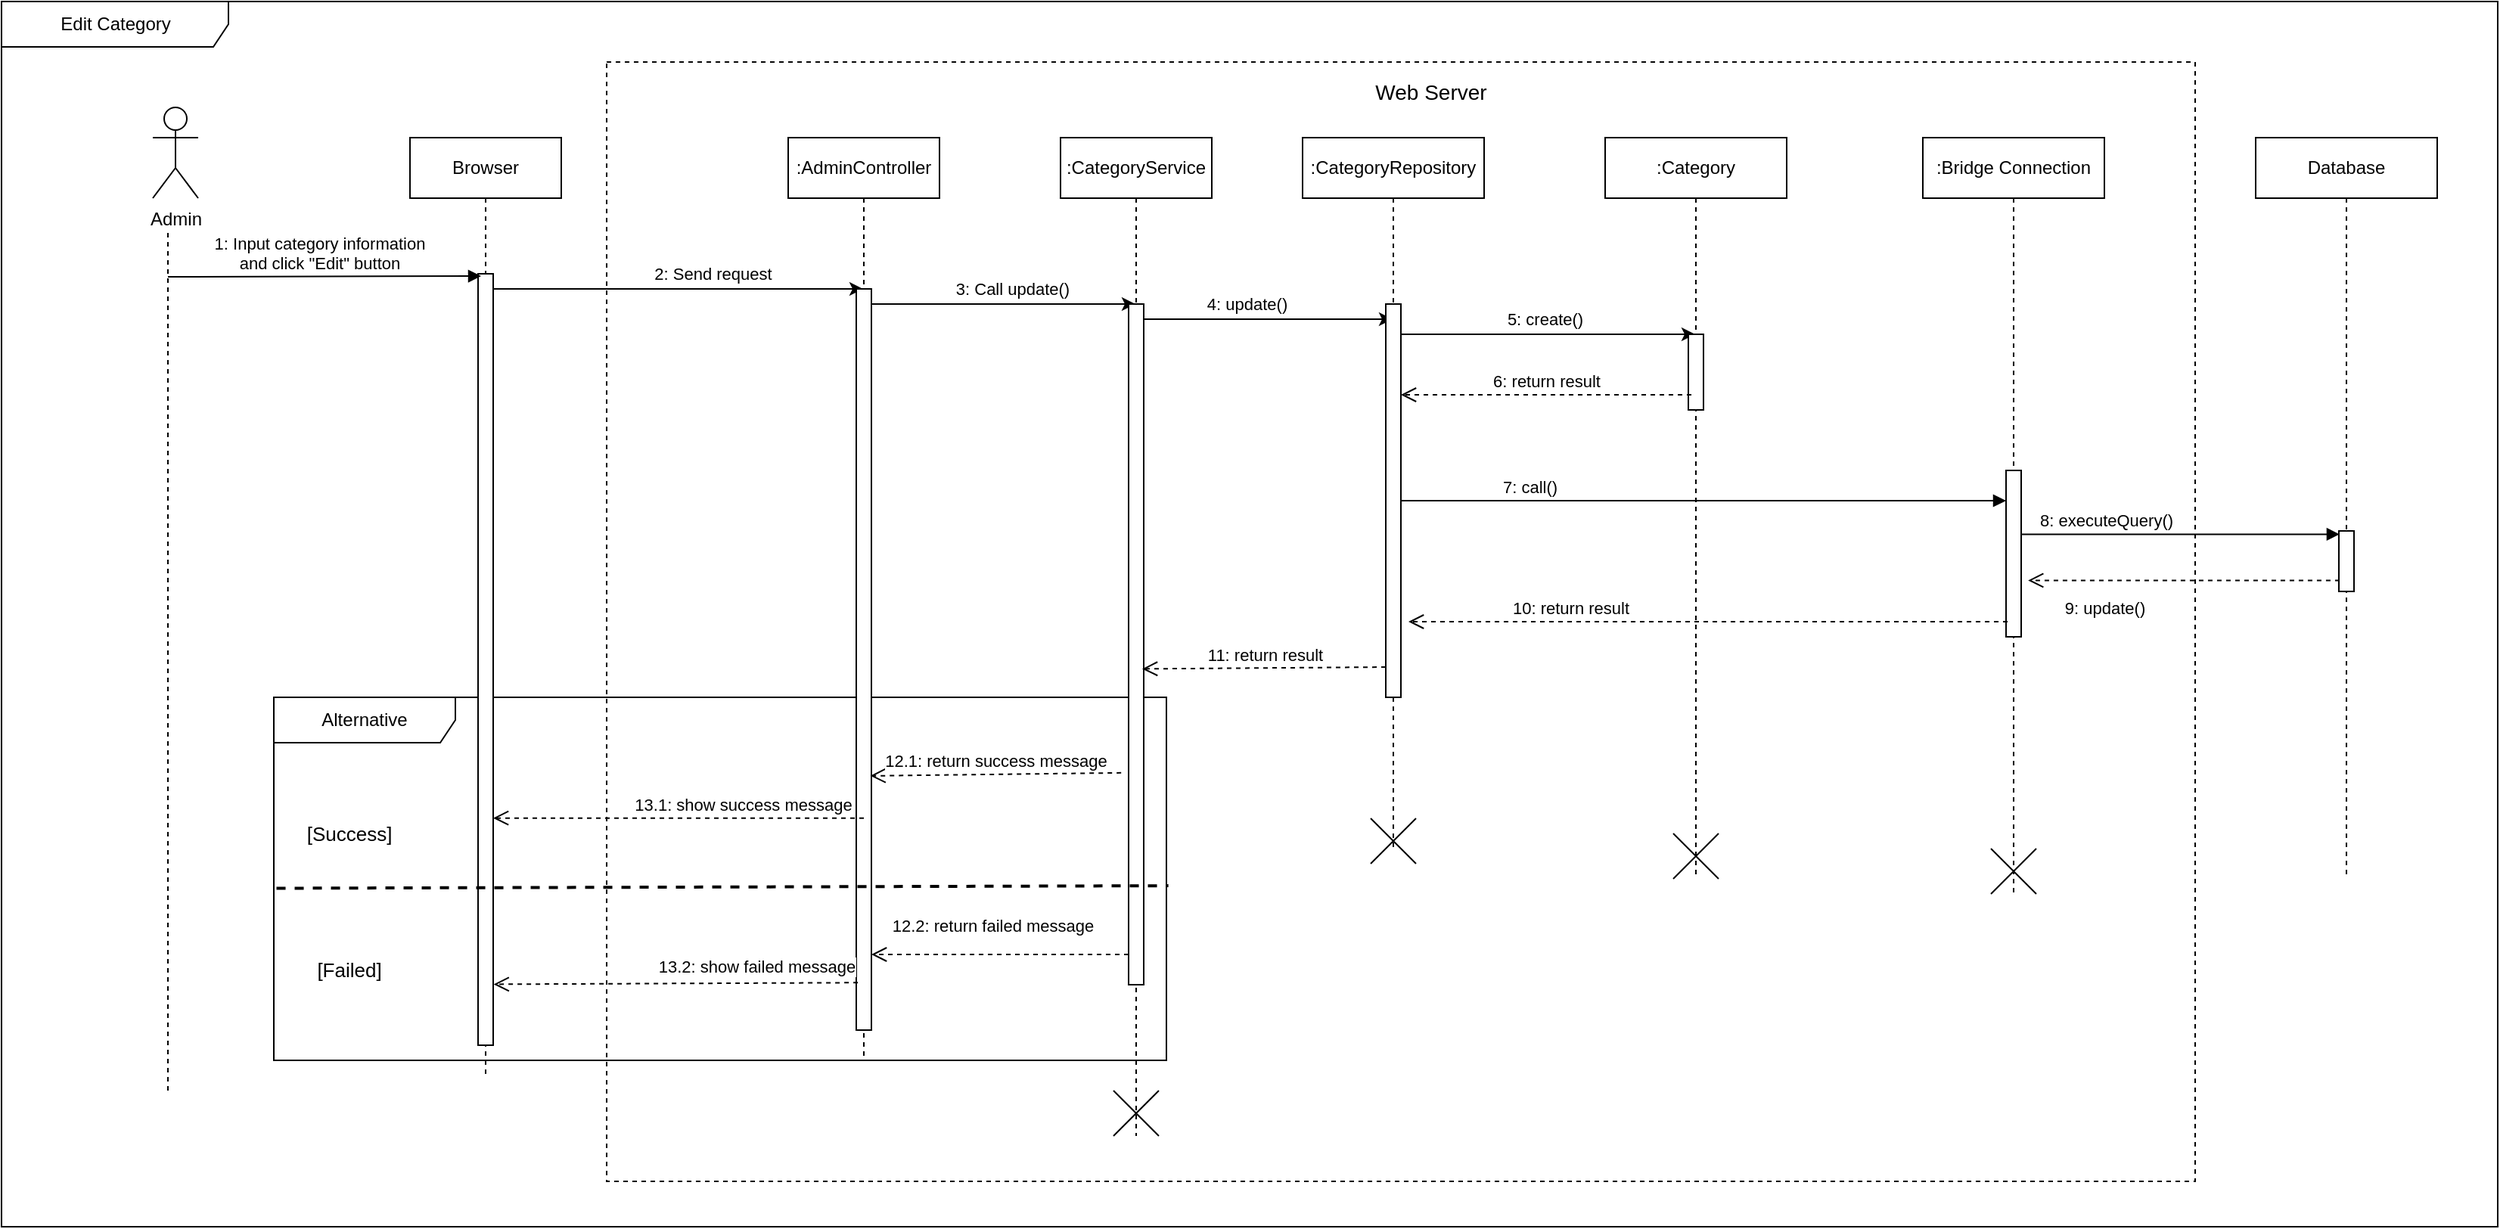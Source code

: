 <mxfile version="13.10.4" type="device"><diagram name="Page-1" id="13e1069c-82ec-6db2-03f1-153e76fe0fe0"><mxGraphModel dx="1968" dy="520" grid="1" gridSize="10" guides="1" tooltips="1" connect="1" arrows="1" fold="1" page="1" pageScale="1" pageWidth="1100" pageHeight="850" background="#ffffff" math="0" shadow="0"><root><mxCell id="0"/><mxCell id="1" parent="0"/><mxCell id="CYegi8PLiTdDHh-oV3m6-1" value="Edit Category" style="shape=umlFrame;html=1;width=150" parent="1" vertex="1"><mxGeometry x="-90" y="70" width="1650" height="810" as="geometry"/></mxCell><mxCell id="CYegi8PLiTdDHh-oV3m6-65" value="" style="rounded=0;whiteSpace=wrap;html=1;shadow=0;glass=0;sketch=0;strokeWidth=1;gradientColor=none;fillColor=none;dashed=1;" parent="1" vertex="1"><mxGeometry x="310" y="110" width="1050" height="740" as="geometry"/></mxCell><mxCell id="CYegi8PLiTdDHh-oV3m6-56" value="Alternative" style="shape=umlFrame;whiteSpace=wrap;html=1;width=120" parent="1" vertex="1"><mxGeometry x="90" y="530" width="590" height="240" as="geometry"/></mxCell><mxCell id="CYegi8PLiTdDHh-oV3m6-14" value="" style="rounded=0;orthogonalLoop=1;jettySize=auto;html=1;" parent="1" source="CYegi8PLiTdDHh-oV3m6-4" target="CYegi8PLiTdDHh-oV3m6-12" edge="1"><mxGeometry relative="1" as="geometry"><Array as="points"><mxPoint x="380" y="260"/></Array></mxGeometry></mxCell><mxCell id="CYegi8PLiTdDHh-oV3m6-15" value="2: Send request" style="edgeLabel;html=1;align=center;verticalAlign=middle;resizable=0;points=[];" parent="CYegi8PLiTdDHh-oV3m6-14" vertex="1" connectable="0"><mxGeometry x="0.185" y="1" relative="1" as="geometry"><mxPoint x="2" y="-9" as="offset"/></mxGeometry></mxCell><mxCell id="CYegi8PLiTdDHh-oV3m6-4" value="Browser" style="shape=umlLifeline;perimeter=lifelinePerimeter;whiteSpace=wrap;html=1;container=1;collapsible=0;recursiveResize=0;outlineConnect=0;" parent="1" vertex="1"><mxGeometry x="180" y="160" width="100" height="620" as="geometry"/></mxCell><mxCell id="CYegi8PLiTdDHh-oV3m6-6" value="" style="html=1;points=[];perimeter=orthogonalPerimeter;" parent="CYegi8PLiTdDHh-oV3m6-4" vertex="1"><mxGeometry x="45" y="90" width="10" height="510" as="geometry"/></mxCell><mxCell id="CYegi8PLiTdDHh-oV3m6-11" value="1: Input category information &lt;br&gt;and click &quot;Edit&quot; button" style="verticalAlign=bottom;endArrow=block;entryX=0.2;entryY=0.003;entryDx=0;entryDy=0;entryPerimeter=0;align=center;html=1;labelPosition=center;verticalLabelPosition=top;width=50;jumpStyle=sharp;" parent="1" target="CYegi8PLiTdDHh-oV3m6-6" edge="1"><mxGeometry x="-0.034" width="80" relative="1" as="geometry"><mxPoint x="20" y="252" as="sourcePoint"/><mxPoint x="320" y="272" as="targetPoint"/><mxPoint as="offset"/></mxGeometry></mxCell><mxCell id="CYegi8PLiTdDHh-oV3m6-20" value="" style="edgeStyle=none;rounded=0;orthogonalLoop=1;jettySize=auto;html=1;" parent="1" source="CYegi8PLiTdDHh-oV3m6-12" target="CYegi8PLiTdDHh-oV3m6-18" edge="1"><mxGeometry relative="1" as="geometry"><Array as="points"><mxPoint x="570" y="270"/></Array></mxGeometry></mxCell><mxCell id="CYegi8PLiTdDHh-oV3m6-31" value="3: Call update()" style="edgeLabel;html=1;align=center;verticalAlign=middle;resizable=0;points=[];" parent="CYegi8PLiTdDHh-oV3m6-20" vertex="1" connectable="0"><mxGeometry x="-0.267" y="1" relative="1" as="geometry"><mxPoint x="31.26" y="-9" as="offset"/></mxGeometry></mxCell><mxCell id="CYegi8PLiTdDHh-oV3m6-12" value=":AdminController" style="shape=umlLifeline;perimeter=lifelinePerimeter;whiteSpace=wrap;html=1;container=1;collapsible=0;recursiveResize=0;outlineConnect=0;" parent="1" vertex="1"><mxGeometry x="430" y="160" width="100" height="610" as="geometry"/></mxCell><mxCell id="CYegi8PLiTdDHh-oV3m6-13" value="" style="html=1;points=[];perimeter=orthogonalPerimeter;" parent="CYegi8PLiTdDHh-oV3m6-12" vertex="1"><mxGeometry x="45" y="100" width="10" height="490" as="geometry"/></mxCell><mxCell id="CYegi8PLiTdDHh-oV3m6-23" value="" style="edgeStyle=none;rounded=0;orthogonalLoop=1;jettySize=auto;html=1;" parent="1" source="CYegi8PLiTdDHh-oV3m6-18" target="CYegi8PLiTdDHh-oV3m6-21" edge="1"><mxGeometry relative="1" as="geometry"><Array as="points"><mxPoint x="760" y="280"/></Array></mxGeometry></mxCell><mxCell id="CYegi8PLiTdDHh-oV3m6-35" value="4: update()" style="edgeLabel;html=1;align=center;verticalAlign=middle;resizable=0;points=[];" parent="CYegi8PLiTdDHh-oV3m6-23" vertex="1" connectable="0"><mxGeometry x="-0.147" y="1" relative="1" as="geometry"><mxPoint y="-9" as="offset"/></mxGeometry></mxCell><mxCell id="CYegi8PLiTdDHh-oV3m6-18" value=":CategoryService" style="shape=umlLifeline;perimeter=lifelinePerimeter;whiteSpace=wrap;html=1;container=1;collapsible=0;recursiveResize=0;outlineConnect=0;" parent="1" vertex="1"><mxGeometry x="610" y="160" width="100" height="660" as="geometry"/></mxCell><mxCell id="CYegi8PLiTdDHh-oV3m6-19" value="" style="html=1;points=[];perimeter=orthogonalPerimeter;" parent="CYegi8PLiTdDHh-oV3m6-18" vertex="1"><mxGeometry x="45" y="110" width="10" height="450" as="geometry"/></mxCell><mxCell id="CYegi8PLiTdDHh-oV3m6-64" value="" style="shape=umlDestroy;whiteSpace=wrap;html=1;strokeWidth=1;rounded=0;shadow=0;glass=0;sketch=0;fillColor=#ffffff;gradientColor=none;" parent="CYegi8PLiTdDHh-oV3m6-18" vertex="1"><mxGeometry x="35" y="630" width="30" height="30" as="geometry"/></mxCell><mxCell id="CYegi8PLiTdDHh-oV3m6-34" value="" style="edgeStyle=none;rounded=0;orthogonalLoop=1;jettySize=auto;html=1;" parent="1" source="CYegi8PLiTdDHh-oV3m6-21" target="CYegi8PLiTdDHh-oV3m6-32" edge="1"><mxGeometry relative="1" as="geometry"><Array as="points"><mxPoint x="960" y="290"/></Array></mxGeometry></mxCell><mxCell id="CYegi8PLiTdDHh-oV3m6-36" value="5: create()" style="edgeLabel;html=1;align=center;verticalAlign=middle;resizable=0;points=[];" parent="CYegi8PLiTdDHh-oV3m6-34" vertex="1" connectable="0"><mxGeometry x="0.002" y="3" relative="1" as="geometry"><mxPoint y="-7" as="offset"/></mxGeometry></mxCell><mxCell id="CYegi8PLiTdDHh-oV3m6-21" value=":CategoryRepository" style="shape=umlLifeline;perimeter=lifelinePerimeter;whiteSpace=wrap;html=1;container=1;collapsible=0;recursiveResize=0;outlineConnect=0;" parent="1" vertex="1"><mxGeometry x="770" y="160" width="120" height="470" as="geometry"/></mxCell><mxCell id="CYegi8PLiTdDHh-oV3m6-22" value="" style="html=1;points=[];perimeter=orthogonalPerimeter;" parent="CYegi8PLiTdDHh-oV3m6-21" vertex="1"><mxGeometry x="55" y="110" width="10" height="260" as="geometry"/></mxCell><mxCell id="CYegi8PLiTdDHh-oV3m6-32" value=":Category" style="shape=umlLifeline;perimeter=lifelinePerimeter;whiteSpace=wrap;html=1;container=1;collapsible=0;recursiveResize=0;outlineConnect=0;" parent="1" vertex="1"><mxGeometry x="970" y="160" width="120" height="490" as="geometry"/></mxCell><mxCell id="CYegi8PLiTdDHh-oV3m6-33" value="" style="html=1;points=[];perimeter=orthogonalPerimeter;" parent="CYegi8PLiTdDHh-oV3m6-32" vertex="1"><mxGeometry x="55" y="130" width="10" height="50" as="geometry"/></mxCell><mxCell id="CYegi8PLiTdDHh-oV3m6-62" value="" style="shape=umlDestroy;whiteSpace=wrap;html=1;strokeWidth=1;rounded=0;shadow=0;glass=0;sketch=0;fillColor=#ffffff;gradientColor=none;" parent="CYegi8PLiTdDHh-oV3m6-32" vertex="1"><mxGeometry x="45" y="460" width="30" height="30" as="geometry"/></mxCell><mxCell id="CYegi8PLiTdDHh-oV3m6-37" value="6: return result" style="html=1;verticalAlign=bottom;endArrow=open;dashed=1;endSize=8;exitX=0.2;exitY=0.8;exitDx=0;exitDy=0;exitPerimeter=0;" parent="1" source="CYegi8PLiTdDHh-oV3m6-33" target="CYegi8PLiTdDHh-oV3m6-22" edge="1"><mxGeometry relative="1" as="geometry"><mxPoint x="930" y="310" as="sourcePoint"/><mxPoint x="850" y="310" as="targetPoint"/><Array as="points"><mxPoint x="940" y="330"/></Array></mxGeometry></mxCell><mxCell id="CYegi8PLiTdDHh-oV3m6-39" value=":Bridge Connection" style="shape=umlLifeline;perimeter=lifelinePerimeter;whiteSpace=wrap;html=1;container=1;collapsible=0;recursiveResize=0;outlineConnect=0;" parent="1" vertex="1"><mxGeometry x="1180" y="160" width="120" height="500" as="geometry"/></mxCell><mxCell id="CYegi8PLiTdDHh-oV3m6-40" value="" style="html=1;points=[];perimeter=orthogonalPerimeter;" parent="CYegi8PLiTdDHh-oV3m6-39" vertex="1"><mxGeometry x="55" y="220" width="10" height="110" as="geometry"/></mxCell><mxCell id="CYegi8PLiTdDHh-oV3m6-63" value="" style="shape=umlDestroy;whiteSpace=wrap;html=1;strokeWidth=1;rounded=0;shadow=0;glass=0;sketch=0;fillColor=#ffffff;gradientColor=none;" parent="CYegi8PLiTdDHh-oV3m6-39" vertex="1"><mxGeometry x="45" y="470" width="30" height="30" as="geometry"/></mxCell><mxCell id="CYegi8PLiTdDHh-oV3m6-41" value="7: call()" style="html=1;verticalAlign=bottom;endArrow=block;" parent="1" source="CYegi8PLiTdDHh-oV3m6-22" target="CYegi8PLiTdDHh-oV3m6-40" edge="1"><mxGeometry x="-0.575" width="80" relative="1" as="geometry"><mxPoint x="900" y="420" as="sourcePoint"/><mxPoint x="980" y="420" as="targetPoint"/><Array as="points"><mxPoint x="910" y="400"/><mxPoint x="1080" y="400"/></Array><mxPoint as="offset"/></mxGeometry></mxCell><mxCell id="CYegi8PLiTdDHh-oV3m6-42" value="Database" style="shape=umlLifeline;perimeter=lifelinePerimeter;whiteSpace=wrap;html=1;container=1;collapsible=0;recursiveResize=0;outlineConnect=0;" parent="1" vertex="1"><mxGeometry x="1400" y="160" width="120" height="490" as="geometry"/></mxCell><mxCell id="CYegi8PLiTdDHh-oV3m6-43" value="" style="html=1;points=[];perimeter=orthogonalPerimeter;" parent="CYegi8PLiTdDHh-oV3m6-42" vertex="1"><mxGeometry x="55" y="260" width="10" height="40" as="geometry"/></mxCell><mxCell id="CYegi8PLiTdDHh-oV3m6-45" value="8: executeQuery()" style="html=1;verticalAlign=bottom;endArrow=block;entryX=0.047;entryY=0.055;entryDx=0;entryDy=0;entryPerimeter=0;" parent="1" source="CYegi8PLiTdDHh-oV3m6-40" target="CYegi8PLiTdDHh-oV3m6-43" edge="1"><mxGeometry x="-0.477" width="80" relative="1" as="geometry"><mxPoint x="1170" y="370" as="sourcePoint"/><mxPoint x="1250" y="370" as="targetPoint"/><mxPoint x="1" as="offset"/></mxGeometry></mxCell><mxCell id="CYegi8PLiTdDHh-oV3m6-46" value="9: update()" style="html=1;verticalAlign=bottom;endArrow=open;dashed=1;endSize=8;entryX=1.459;entryY=0.661;entryDx=0;entryDy=0;entryPerimeter=0;exitX=0.047;exitY=0.818;exitDx=0;exitDy=0;exitPerimeter=0;" parent="1" source="CYegi8PLiTdDHh-oV3m6-43" target="CYegi8PLiTdDHh-oV3m6-40" edge="1"><mxGeometry x="0.51" y="27" relative="1" as="geometry"><mxPoint x="1430" y="466" as="sourcePoint"/><mxPoint x="1190" y="370" as="targetPoint"/><mxPoint as="offset"/></mxGeometry></mxCell><mxCell id="CYegi8PLiTdDHh-oV3m6-48" value="10: return result" style="html=1;verticalAlign=bottom;endArrow=open;dashed=1;endSize=8;exitX=0.1;exitY=0.909;exitDx=0;exitDy=0;exitPerimeter=0;" parent="1" source="CYegi8PLiTdDHh-oV3m6-40" edge="1"><mxGeometry x="0.463" relative="1" as="geometry"><mxPoint x="1090" y="440" as="sourcePoint"/><mxPoint x="840" y="480" as="targetPoint"/><Array as="points"/><mxPoint as="offset"/></mxGeometry></mxCell><mxCell id="CYegi8PLiTdDHh-oV3m6-49" value="11: return result" style="html=1;verticalAlign=bottom;endArrow=open;dashed=1;endSize=8;entryX=0.9;entryY=0.536;entryDx=0;entryDy=0;entryPerimeter=0;" parent="1" target="CYegi8PLiTdDHh-oV3m6-19" edge="1"><mxGeometry relative="1" as="geometry"><mxPoint x="825" y="510" as="sourcePoint"/><mxPoint x="670" y="513" as="targetPoint"/></mxGeometry></mxCell><mxCell id="CYegi8PLiTdDHh-oV3m6-51" value="" style="endArrow=none;dashed=1;html=1;entryX=1.002;entryY=0.519;entryDx=0;entryDy=0;entryPerimeter=0;strokeWidth=2;exitX=0.003;exitY=0.526;exitDx=0;exitDy=0;exitPerimeter=0;" parent="1" source="CYegi8PLiTdDHh-oV3m6-56" edge="1"><mxGeometry width="50" height="50" relative="1" as="geometry"><mxPoint x="148" y="655" as="sourcePoint"/><mxPoint x="681.3" y="654.56" as="targetPoint"/></mxGeometry></mxCell><mxCell id="CYegi8PLiTdDHh-oV3m6-52" value="12.1: return success message" style="html=1;verticalAlign=bottom;endArrow=open;dashed=1;endSize=8;strokeWidth=1;exitX=0.954;exitY=0.208;exitDx=0;exitDy=0;exitPerimeter=0;entryX=0.929;entryY=0.657;entryDx=0;entryDy=0;entryPerimeter=0;" parent="1" target="CYegi8PLiTdDHh-oV3m6-13" edge="1"><mxGeometry relative="1" as="geometry"><mxPoint x="650.1" y="579.92" as="sourcePoint"/><mxPoint x="420" y="650" as="targetPoint"/><Array as="points"/></mxGeometry></mxCell><mxCell id="CYegi8PLiTdDHh-oV3m6-53" value="12.2: return failed message" style="html=1;verticalAlign=bottom;endArrow=open;dashed=1;endSize=8;strokeWidth=1;" parent="1" source="CYegi8PLiTdDHh-oV3m6-19" target="CYegi8PLiTdDHh-oV3m6-13" edge="1"><mxGeometry x="0.056" y="-10" relative="1" as="geometry"><mxPoint x="660.1" y="589.92" as="sourcePoint"/><mxPoint x="484.29" y="591.93" as="targetPoint"/><Array as="points"><mxPoint x="550" y="700"/></Array><mxPoint as="offset"/></mxGeometry></mxCell><mxCell id="CYegi8PLiTdDHh-oV3m6-54" value="13.1: show success message" style="html=1;verticalAlign=bottom;endArrow=open;dashed=1;endSize=8;strokeWidth=1;exitX=0.5;exitY=0.714;exitDx=0;exitDy=0;exitPerimeter=0;" parent="1" source="CYegi8PLiTdDHh-oV3m6-13" target="CYegi8PLiTdDHh-oV3m6-6" edge="1"><mxGeometry x="-0.347" relative="1" as="geometry"><mxPoint x="380" y="590" as="sourcePoint"/><mxPoint x="300" y="590" as="targetPoint"/><mxPoint as="offset"/></mxGeometry></mxCell><mxCell id="CYegi8PLiTdDHh-oV3m6-55" value="13.2: show failed message" style="html=1;verticalAlign=bottom;endArrow=open;dashed=1;endSize=8;strokeWidth=1;exitX=0.106;exitY=0.936;exitDx=0;exitDy=0;exitPerimeter=0;entryX=1.033;entryY=0.921;entryDx=0;entryDy=0;entryPerimeter=0;" parent="1" source="CYegi8PLiTdDHh-oV3m6-13" target="CYegi8PLiTdDHh-oV3m6-6" edge="1"><mxGeometry x="-0.444" y="-2" relative="1" as="geometry"><mxPoint x="380" y="590" as="sourcePoint"/><mxPoint x="238" y="716" as="targetPoint"/><mxPoint as="offset"/></mxGeometry></mxCell><mxCell id="CYegi8PLiTdDHh-oV3m6-61" value="" style="shape=umlDestroy;whiteSpace=wrap;html=1;strokeWidth=1;rounded=0;shadow=0;glass=0;sketch=0;fillColor=#ffffff;gradientColor=none;" parent="1" vertex="1"><mxGeometry x="815" y="610" width="30" height="30" as="geometry"/></mxCell><mxCell id="CYegi8PLiTdDHh-oV3m6-66" value="&lt;font style=&quot;font-size: 14px&quot;&gt;Web Server&lt;/font&gt;" style="text;html=1;strokeColor=none;fillColor=none;align=center;verticalAlign=middle;whiteSpace=wrap;rounded=0;shadow=0;glass=0;dashed=1;sketch=0;" parent="1" vertex="1"><mxGeometry x="815" y="120" width="80" height="20" as="geometry"/></mxCell><mxCell id="CYegi8PLiTdDHh-oV3m6-69" value="&lt;font style=&quot;font-size: 13px&quot;&gt;[&lt;font style=&quot;font-size: 13px&quot;&gt;Success&lt;/font&gt;]&lt;/font&gt;" style="text;html=1;strokeColor=none;fillColor=none;align=center;verticalAlign=middle;whiteSpace=wrap;rounded=0;shadow=0;glass=0;dashed=1;sketch=0;" parent="1" vertex="1"><mxGeometry x="120" y="610" width="40" height="20" as="geometry"/></mxCell><mxCell id="CYegi8PLiTdDHh-oV3m6-70" value="&lt;font style=&quot;font-size: 13px&quot;&gt;[Failed]&lt;/font&gt;" style="text;html=1;strokeColor=none;fillColor=none;align=center;verticalAlign=middle;whiteSpace=wrap;rounded=0;shadow=0;glass=0;dashed=1;sketch=0;" parent="1" vertex="1"><mxGeometry x="120" y="700" width="40" height="20" as="geometry"/></mxCell><mxCell id="CYegi8PLiTdDHh-oV3m6-71" value="" style="endArrow=none;dashed=1;html=1;strokeWidth=1;align=center;" parent="1" edge="1"><mxGeometry width="50" height="50" relative="1" as="geometry"><mxPoint x="20" y="790" as="sourcePoint"/><mxPoint x="20" y="220" as="targetPoint"/></mxGeometry></mxCell><mxCell id="CYegi8PLiTdDHh-oV3m6-72" value="Admin" style="shape=umlActor;verticalLabelPosition=bottom;verticalAlign=top;html=1;outlineConnect=0;rounded=0;shadow=0;glass=0;sketch=0;strokeWidth=1;fillColor=none;gradientColor=none;" parent="1" vertex="1"><mxGeometry x="10" y="140" width="30" height="60" as="geometry"/></mxCell></root></mxGraphModel></diagram></mxfile>